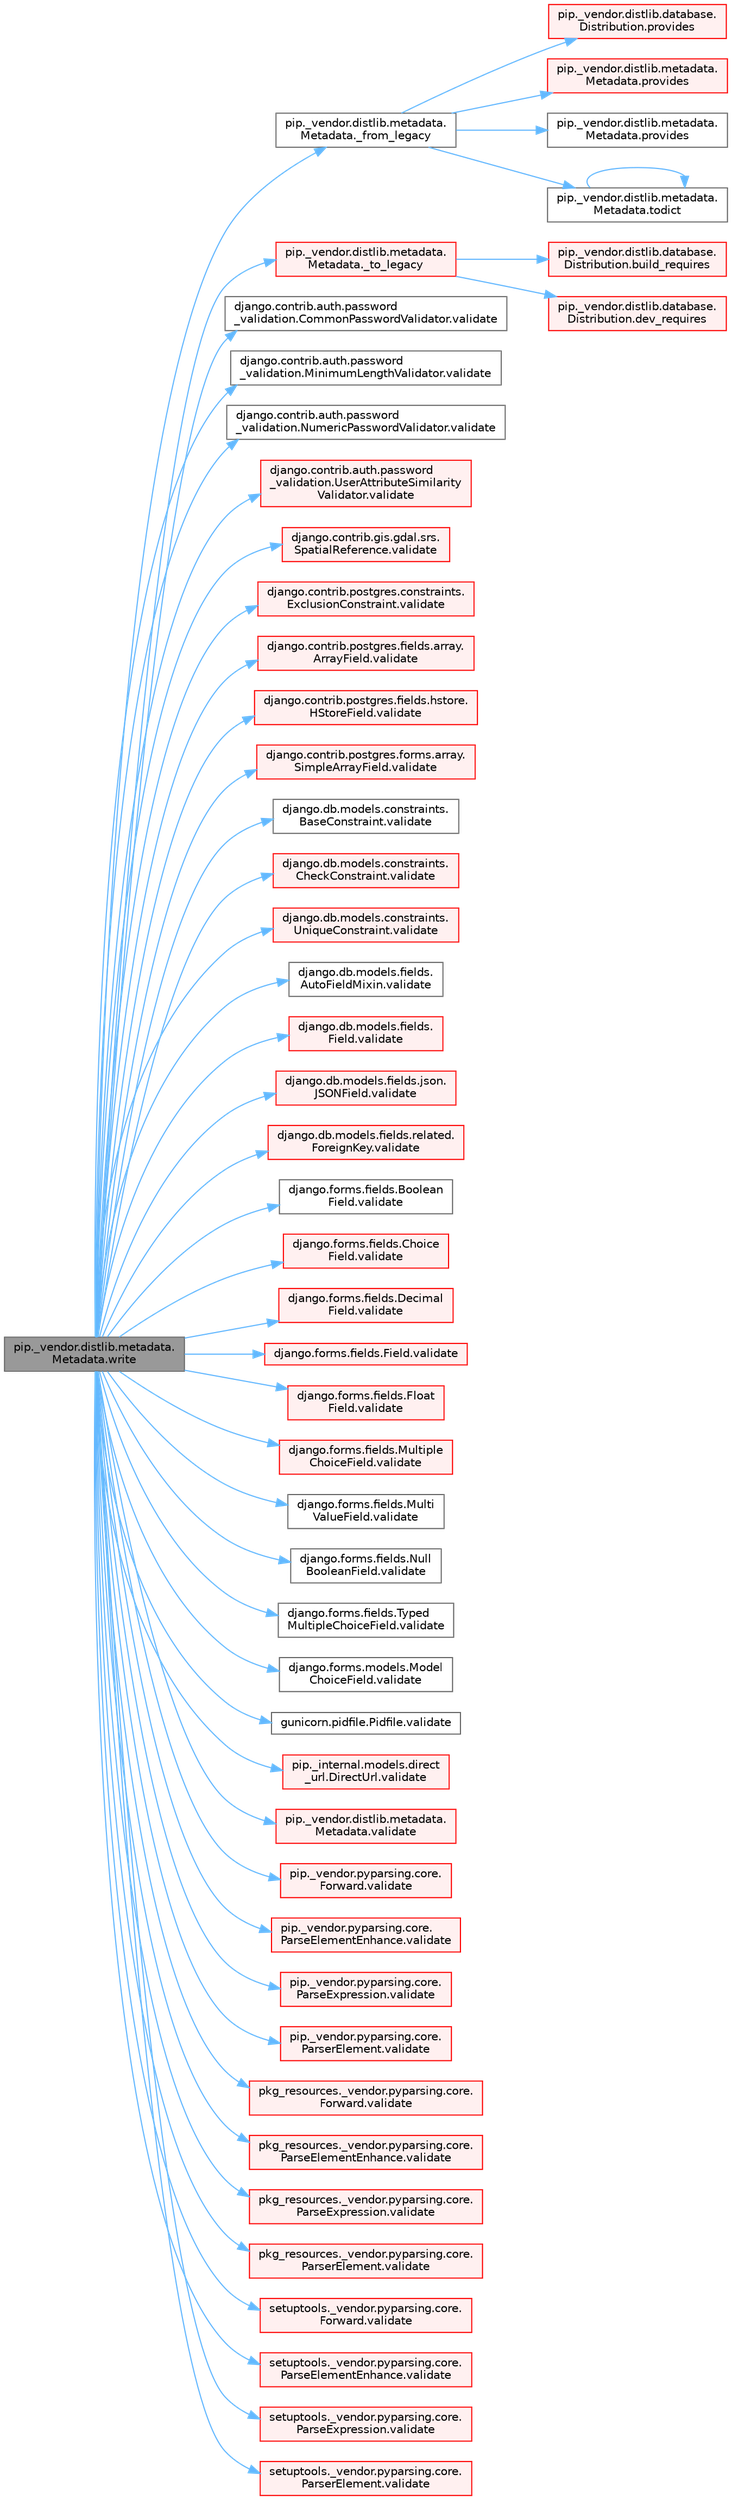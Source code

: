 digraph "pip._vendor.distlib.metadata.Metadata.write"
{
 // LATEX_PDF_SIZE
  bgcolor="transparent";
  edge [fontname=Helvetica,fontsize=10,labelfontname=Helvetica,labelfontsize=10];
  node [fontname=Helvetica,fontsize=10,shape=box,height=0.2,width=0.4];
  rankdir="LR";
  Node1 [id="Node000001",label="pip._vendor.distlib.metadata.\lMetadata.write",height=0.2,width=0.4,color="gray40", fillcolor="grey60", style="filled", fontcolor="black",tooltip=" "];
  Node1 -> Node2 [id="edge1_Node000001_Node000002",color="steelblue1",style="solid",tooltip=" "];
  Node2 [id="Node000002",label="pip._vendor.distlib.metadata.\lMetadata._from_legacy",height=0.2,width=0.4,color="grey40", fillcolor="white", style="filled",URL="$classpip_1_1__vendor_1_1distlib_1_1metadata_1_1_metadata.html#a3b57a91825edd9635364660b49124ebb",tooltip=" "];
  Node2 -> Node3 [id="edge2_Node000002_Node000003",color="steelblue1",style="solid",tooltip=" "];
  Node3 [id="Node000003",label="pip._vendor.distlib.database.\lDistribution.provides",height=0.2,width=0.4,color="red", fillcolor="#FFF0F0", style="filled",URL="$classpip_1_1__vendor_1_1distlib_1_1database_1_1_distribution.html#a4de0a18091046a76d9f6e2c424a50f7a",tooltip=" "];
  Node2 -> Node4516 [id="edge3_Node000002_Node004516",color="steelblue1",style="solid",tooltip=" "];
  Node4516 [id="Node004516",label="pip._vendor.distlib.metadata.\lMetadata.provides",height=0.2,width=0.4,color="red", fillcolor="#FFF0F0", style="filled",URL="$classpip_1_1__vendor_1_1distlib_1_1metadata_1_1_metadata.html#ae53753d7d2db182469e417659e3d3d2f",tooltip=" "];
  Node2 -> Node4517 [id="edge4_Node000002_Node004517",color="steelblue1",style="solid",tooltip=" "];
  Node4517 [id="Node004517",label="pip._vendor.distlib.metadata.\lMetadata.provides",height=0.2,width=0.4,color="grey40", fillcolor="white", style="filled",URL="$classpip_1_1__vendor_1_1distlib_1_1metadata_1_1_metadata.html#ac7faa425d0663b6e592ff83de0be94db",tooltip=" "];
  Node2 -> Node4518 [id="edge5_Node000002_Node004518",color="steelblue1",style="solid",tooltip=" "];
  Node4518 [id="Node004518",label="pip._vendor.distlib.metadata.\lMetadata.todict",height=0.2,width=0.4,color="grey40", fillcolor="white", style="filled",URL="$classpip_1_1__vendor_1_1distlib_1_1metadata_1_1_metadata.html#a45b1bbf2cd17fe42b4a978fd6fd78228",tooltip=" "];
  Node4518 -> Node4518 [id="edge6_Node004518_Node004518",color="steelblue1",style="solid",tooltip=" "];
  Node1 -> Node4519 [id="edge7_Node000001_Node004519",color="steelblue1",style="solid",tooltip=" "];
  Node4519 [id="Node004519",label="pip._vendor.distlib.metadata.\lMetadata._to_legacy",height=0.2,width=0.4,color="red", fillcolor="#FFF0F0", style="filled",URL="$classpip_1_1__vendor_1_1distlib_1_1metadata_1_1_metadata.html#adb237cbf6705fe926b4136a46e7c8723",tooltip=" "];
  Node4519 -> Node4520 [id="edge8_Node004519_Node004520",color="steelblue1",style="solid",tooltip=" "];
  Node4520 [id="Node004520",label="pip._vendor.distlib.database.\lDistribution.build_requires",height=0.2,width=0.4,color="red", fillcolor="#FFF0F0", style="filled",URL="$classpip_1_1__vendor_1_1distlib_1_1database_1_1_distribution.html#a0fa5b454aacdaabee7a3642b14c5db2f",tooltip=" "];
  Node4519 -> Node4522 [id="edge9_Node004519_Node004522",color="steelblue1",style="solid",tooltip=" "];
  Node4522 [id="Node004522",label="pip._vendor.distlib.database.\lDistribution.dev_requires",height=0.2,width=0.4,color="red", fillcolor="#FFF0F0", style="filled",URL="$classpip_1_1__vendor_1_1distlib_1_1database_1_1_distribution.html#a664b1bf3c3e4f7fb27a54ac8edcf7503",tooltip=" "];
  Node1 -> Node1661 [id="edge10_Node000001_Node001661",color="steelblue1",style="solid",tooltip=" "];
  Node1661 [id="Node001661",label="django.contrib.auth.password\l_validation.CommonPasswordValidator.validate",height=0.2,width=0.4,color="grey40", fillcolor="white", style="filled",URL="$classdjango_1_1contrib_1_1auth_1_1password__validation_1_1_common_password_validator.html#afabcbcabc505ea761e5bedfc5b85c28e",tooltip=" "];
  Node1 -> Node1662 [id="edge11_Node000001_Node001662",color="steelblue1",style="solid",tooltip=" "];
  Node1662 [id="Node001662",label="django.contrib.auth.password\l_validation.MinimumLengthValidator.validate",height=0.2,width=0.4,color="grey40", fillcolor="white", style="filled",URL="$classdjango_1_1contrib_1_1auth_1_1password__validation_1_1_minimum_length_validator.html#af7a41ddca555747a5803c1f2e76f2c7f",tooltip=" "];
  Node1 -> Node1663 [id="edge12_Node000001_Node001663",color="steelblue1",style="solid",tooltip=" "];
  Node1663 [id="Node001663",label="django.contrib.auth.password\l_validation.NumericPasswordValidator.validate",height=0.2,width=0.4,color="grey40", fillcolor="white", style="filled",URL="$classdjango_1_1contrib_1_1auth_1_1password__validation_1_1_numeric_password_validator.html#a6906ba8015487b215539677cf81413a0",tooltip=" "];
  Node1 -> Node1664 [id="edge13_Node000001_Node001664",color="steelblue1",style="solid",tooltip=" "];
  Node1664 [id="Node001664",label="django.contrib.auth.password\l_validation.UserAttributeSimilarity\lValidator.validate",height=0.2,width=0.4,color="red", fillcolor="#FFF0F0", style="filled",URL="$classdjango_1_1contrib_1_1auth_1_1password__validation_1_1_user_attribute_similarity_validator.html#ac82658b47910e787b45ce2304665e3e5",tooltip=" "];
  Node1 -> Node1666 [id="edge14_Node000001_Node001666",color="steelblue1",style="solid",tooltip=" "];
  Node1666 [id="Node001666",label="django.contrib.gis.gdal.srs.\lSpatialReference.validate",height=0.2,width=0.4,color="red", fillcolor="#FFF0F0", style="filled",URL="$classdjango_1_1contrib_1_1gis_1_1gdal_1_1srs_1_1_spatial_reference.html#a802f19f6e56152416432624b7032c5fc",tooltip=" "];
  Node1 -> Node1667 [id="edge15_Node000001_Node001667",color="steelblue1",style="solid",tooltip=" "];
  Node1667 [id="Node001667",label="django.contrib.postgres.constraints.\lExclusionConstraint.validate",height=0.2,width=0.4,color="red", fillcolor="#FFF0F0", style="filled",URL="$classdjango_1_1contrib_1_1postgres_1_1constraints_1_1_exclusion_constraint.html#a9cdc95b9adad186c48f18dabd66effca",tooltip=" "];
  Node1 -> Node1669 [id="edge16_Node000001_Node001669",color="steelblue1",style="solid",tooltip=" "];
  Node1669 [id="Node001669",label="django.contrib.postgres.fields.array.\lArrayField.validate",height=0.2,width=0.4,color="red", fillcolor="#FFF0F0", style="filled",URL="$classdjango_1_1contrib_1_1postgres_1_1fields_1_1array_1_1_array_field.html#acfe6915fc238e16bb54b319dae96c43e",tooltip=" "];
  Node1 -> Node1670 [id="edge17_Node000001_Node001670",color="steelblue1",style="solid",tooltip=" "];
  Node1670 [id="Node001670",label="django.contrib.postgres.fields.hstore.\lHStoreField.validate",height=0.2,width=0.4,color="red", fillcolor="#FFF0F0", style="filled",URL="$classdjango_1_1contrib_1_1postgres_1_1fields_1_1hstore_1_1_h_store_field.html#a8bd8d41f9a02dcdf4173084415f2f977",tooltip=" "];
  Node1 -> Node1671 [id="edge18_Node000001_Node001671",color="steelblue1",style="solid",tooltip=" "];
  Node1671 [id="Node001671",label="django.contrib.postgres.forms.array.\lSimpleArrayField.validate",height=0.2,width=0.4,color="red", fillcolor="#FFF0F0", style="filled",URL="$classdjango_1_1contrib_1_1postgres_1_1forms_1_1array_1_1_simple_array_field.html#a78c88d5cdcabb2671f6a287663b83b0b",tooltip=" "];
  Node1 -> Node1672 [id="edge19_Node000001_Node001672",color="steelblue1",style="solid",tooltip=" "];
  Node1672 [id="Node001672",label="django.db.models.constraints.\lBaseConstraint.validate",height=0.2,width=0.4,color="grey40", fillcolor="white", style="filled",URL="$classdjango_1_1db_1_1models_1_1constraints_1_1_base_constraint.html#a49c8ebf08694f5e48b47f9bad31fe9d5",tooltip=" "];
  Node1 -> Node1673 [id="edge20_Node000001_Node001673",color="steelblue1",style="solid",tooltip=" "];
  Node1673 [id="Node001673",label="django.db.models.constraints.\lCheckConstraint.validate",height=0.2,width=0.4,color="red", fillcolor="#FFF0F0", style="filled",URL="$classdjango_1_1db_1_1models_1_1constraints_1_1_check_constraint.html#a0c49f2501ccbac5b7ff5d6bd42ee916a",tooltip=" "];
  Node1 -> Node3103 [id="edge21_Node000001_Node003103",color="steelblue1",style="solid",tooltip=" "];
  Node3103 [id="Node003103",label="django.db.models.constraints.\lUniqueConstraint.validate",height=0.2,width=0.4,color="red", fillcolor="#FFF0F0", style="filled",URL="$classdjango_1_1db_1_1models_1_1constraints_1_1_unique_constraint.html#a7a56603716be4edc47968b95e544f6ce",tooltip=" "];
  Node1 -> Node3104 [id="edge22_Node000001_Node003104",color="steelblue1",style="solid",tooltip=" "];
  Node3104 [id="Node003104",label="django.db.models.fields.\lAutoFieldMixin.validate",height=0.2,width=0.4,color="grey40", fillcolor="white", style="filled",URL="$classdjango_1_1db_1_1models_1_1fields_1_1_auto_field_mixin.html#aef864ba6c71901577e56208373828920",tooltip=" "];
  Node1 -> Node3105 [id="edge23_Node000001_Node003105",color="steelblue1",style="solid",tooltip=" "];
  Node3105 [id="Node003105",label="django.db.models.fields.\lField.validate",height=0.2,width=0.4,color="red", fillcolor="#FFF0F0", style="filled",URL="$classdjango_1_1db_1_1models_1_1fields_1_1_field.html#ab7b116924eaa32831ac2bb565b7a4566",tooltip=" "];
  Node1 -> Node3107 [id="edge24_Node000001_Node003107",color="steelblue1",style="solid",tooltip=" "];
  Node3107 [id="Node003107",label="django.db.models.fields.json.\lJSONField.validate",height=0.2,width=0.4,color="red", fillcolor="#FFF0F0", style="filled",URL="$classdjango_1_1db_1_1models_1_1fields_1_1json_1_1_j_s_o_n_field.html#a2fbc6d296620c02993eefed782cfacdc",tooltip=" "];
  Node1 -> Node3108 [id="edge25_Node000001_Node003108",color="steelblue1",style="solid",tooltip=" "];
  Node3108 [id="Node003108",label="django.db.models.fields.related.\lForeignKey.validate",height=0.2,width=0.4,color="red", fillcolor="#FFF0F0", style="filled",URL="$classdjango_1_1db_1_1models_1_1fields_1_1related_1_1_foreign_key.html#a049bab1ab3913e45a2117801bc4ea886",tooltip=" "];
  Node1 -> Node3111 [id="edge26_Node000001_Node003111",color="steelblue1",style="solid",tooltip=" "];
  Node3111 [id="Node003111",label="django.forms.fields.Boolean\lField.validate",height=0.2,width=0.4,color="grey40", fillcolor="white", style="filled",URL="$classdjango_1_1forms_1_1fields_1_1_boolean_field.html#a877e958f71d463fcccfd996353478efa",tooltip=" "];
  Node1 -> Node3112 [id="edge27_Node000001_Node003112",color="steelblue1",style="solid",tooltip=" "];
  Node3112 [id="Node003112",label="django.forms.fields.Choice\lField.validate",height=0.2,width=0.4,color="red", fillcolor="#FFF0F0", style="filled",URL="$classdjango_1_1forms_1_1fields_1_1_choice_field.html#ae386cdf0dfd6be4d5e2782d82979d8ec",tooltip=" "];
  Node1 -> Node3114 [id="edge28_Node000001_Node003114",color="steelblue1",style="solid",tooltip=" "];
  Node3114 [id="Node003114",label="django.forms.fields.Decimal\lField.validate",height=0.2,width=0.4,color="red", fillcolor="#FFF0F0", style="filled",URL="$classdjango_1_1forms_1_1fields_1_1_decimal_field.html#abd85d26b3a6c040aa512c19a7747f13e",tooltip=" "];
  Node1 -> Node3115 [id="edge29_Node000001_Node003115",color="steelblue1",style="solid",tooltip=" "];
  Node3115 [id="Node003115",label="django.forms.fields.Field.validate",height=0.2,width=0.4,color="red", fillcolor="#FFF0F0", style="filled",URL="$classdjango_1_1forms_1_1fields_1_1_field.html#ac90b34ce03cad26c45f156bef750ff99",tooltip=" "];
  Node1 -> Node3116 [id="edge30_Node000001_Node003116",color="steelblue1",style="solid",tooltip=" "];
  Node3116 [id="Node003116",label="django.forms.fields.Float\lField.validate",height=0.2,width=0.4,color="red", fillcolor="#FFF0F0", style="filled",URL="$classdjango_1_1forms_1_1fields_1_1_float_field.html#aba61e572cd50003fce2220a7c610e5f2",tooltip=" "];
  Node1 -> Node3117 [id="edge31_Node000001_Node003117",color="steelblue1",style="solid",tooltip=" "];
  Node3117 [id="Node003117",label="django.forms.fields.Multiple\lChoiceField.validate",height=0.2,width=0.4,color="red", fillcolor="#FFF0F0", style="filled",URL="$classdjango_1_1forms_1_1fields_1_1_multiple_choice_field.html#ae7fffc269f7747b6263f43b18462a97c",tooltip=" "];
  Node1 -> Node3118 [id="edge32_Node000001_Node003118",color="steelblue1",style="solid",tooltip=" "];
  Node3118 [id="Node003118",label="django.forms.fields.Multi\lValueField.validate",height=0.2,width=0.4,color="grey40", fillcolor="white", style="filled",URL="$classdjango_1_1forms_1_1fields_1_1_multi_value_field.html#a962afe893f6f74b16a95e909016bb8b9",tooltip=" "];
  Node1 -> Node3119 [id="edge33_Node000001_Node003119",color="steelblue1",style="solid",tooltip=" "];
  Node3119 [id="Node003119",label="django.forms.fields.Null\lBooleanField.validate",height=0.2,width=0.4,color="grey40", fillcolor="white", style="filled",URL="$classdjango_1_1forms_1_1fields_1_1_null_boolean_field.html#a70b34f63eb8fc1b897427a5d190c38e1",tooltip=" "];
  Node1 -> Node3120 [id="edge34_Node000001_Node003120",color="steelblue1",style="solid",tooltip=" "];
  Node3120 [id="Node003120",label="django.forms.fields.Typed\lMultipleChoiceField.validate",height=0.2,width=0.4,color="grey40", fillcolor="white", style="filled",URL="$classdjango_1_1forms_1_1fields_1_1_typed_multiple_choice_field.html#a6a540a06327dea0488c78414583b6ca9",tooltip=" "];
  Node1 -> Node3121 [id="edge35_Node000001_Node003121",color="steelblue1",style="solid",tooltip=" "];
  Node3121 [id="Node003121",label="django.forms.models.Model\lChoiceField.validate",height=0.2,width=0.4,color="grey40", fillcolor="white", style="filled",URL="$classdjango_1_1forms_1_1models_1_1_model_choice_field.html#aa4e6f487ea83af325b0790a1944c096e",tooltip=" "];
  Node1 -> Node3122 [id="edge36_Node000001_Node003122",color="steelblue1",style="solid",tooltip=" "];
  Node3122 [id="Node003122",label="gunicorn.pidfile.Pidfile.validate",height=0.2,width=0.4,color="grey40", fillcolor="white", style="filled",URL="$classgunicorn_1_1pidfile_1_1_pidfile.html#aa1ba45bd17453c9102983faec2a4953f",tooltip=" "];
  Node1 -> Node3123 [id="edge37_Node000001_Node003123",color="steelblue1",style="solid",tooltip=" "];
  Node3123 [id="Node003123",label="pip._internal.models.direct\l_url.DirectUrl.validate",height=0.2,width=0.4,color="red", fillcolor="#FFF0F0", style="filled",URL="$classpip_1_1__internal_1_1models_1_1direct__url_1_1_direct_url.html#a2d3956ee708fd1d544dc581257f0a7b4",tooltip=" "];
  Node1 -> Node3157 [id="edge38_Node000001_Node003157",color="steelblue1",style="solid",tooltip=" "];
  Node3157 [id="Node003157",label="pip._vendor.distlib.metadata.\lMetadata.validate",height=0.2,width=0.4,color="red", fillcolor="#FFF0F0", style="filled",URL="$classpip_1_1__vendor_1_1distlib_1_1metadata_1_1_metadata.html#a3f2e0ed13ab9032dc1edf405e0d3775f",tooltip=" "];
  Node1 -> Node3160 [id="edge39_Node000001_Node003160",color="steelblue1",style="solid",tooltip=" "];
  Node3160 [id="Node003160",label="pip._vendor.pyparsing.core.\lForward.validate",height=0.2,width=0.4,color="red", fillcolor="#FFF0F0", style="filled",URL="$classpip_1_1__vendor_1_1pyparsing_1_1core_1_1_forward.html#a0f28b1d87a4cdc161454f9d3a7d19dea",tooltip=" "];
  Node1 -> Node3179 [id="edge40_Node000001_Node003179",color="steelblue1",style="solid",tooltip=" "];
  Node3179 [id="Node003179",label="pip._vendor.pyparsing.core.\lParseElementEnhance.validate",height=0.2,width=0.4,color="red", fillcolor="#FFF0F0", style="filled",URL="$classpip_1_1__vendor_1_1pyparsing_1_1core_1_1_parse_element_enhance.html#ab5be36cf308ea69e5fee2c71090a0096",tooltip=" "];
  Node1 -> Node3180 [id="edge41_Node000001_Node003180",color="steelblue1",style="solid",tooltip=" "];
  Node3180 [id="Node003180",label="pip._vendor.pyparsing.core.\lParseExpression.validate",height=0.2,width=0.4,color="red", fillcolor="#FFF0F0", style="filled",URL="$classpip_1_1__vendor_1_1pyparsing_1_1core_1_1_parse_expression.html#a8be401f012c711d650f863e016b97c4a",tooltip=" "];
  Node1 -> Node3181 [id="edge42_Node000001_Node003181",color="steelblue1",style="solid",tooltip=" "];
  Node3181 [id="Node003181",label="pip._vendor.pyparsing.core.\lParserElement.validate",height=0.2,width=0.4,color="red", fillcolor="#FFF0F0", style="filled",URL="$classpip_1_1__vendor_1_1pyparsing_1_1core_1_1_parser_element.html#afc266ca344dfebdf3a4e745d49d485e3",tooltip=" "];
  Node1 -> Node3182 [id="edge43_Node000001_Node003182",color="steelblue1",style="solid",tooltip=" "];
  Node3182 [id="Node003182",label="pkg_resources._vendor.pyparsing.core.\lForward.validate",height=0.2,width=0.4,color="red", fillcolor="#FFF0F0", style="filled",URL="$classpkg__resources_1_1__vendor_1_1pyparsing_1_1core_1_1_forward.html#a41d4ed286f4253d8f35474781859dd0a",tooltip=" "];
  Node1 -> Node3183 [id="edge44_Node000001_Node003183",color="steelblue1",style="solid",tooltip=" "];
  Node3183 [id="Node003183",label="pkg_resources._vendor.pyparsing.core.\lParseElementEnhance.validate",height=0.2,width=0.4,color="red", fillcolor="#FFF0F0", style="filled",URL="$classpkg__resources_1_1__vendor_1_1pyparsing_1_1core_1_1_parse_element_enhance.html#a3dbe6297c10f82fc0b3f31644e9f9fcf",tooltip=" "];
  Node1 -> Node3184 [id="edge45_Node000001_Node003184",color="steelblue1",style="solid",tooltip=" "];
  Node3184 [id="Node003184",label="pkg_resources._vendor.pyparsing.core.\lParseExpression.validate",height=0.2,width=0.4,color="red", fillcolor="#FFF0F0", style="filled",URL="$classpkg__resources_1_1__vendor_1_1pyparsing_1_1core_1_1_parse_expression.html#adf93e55790582847b0ffb11c9872eabe",tooltip=" "];
  Node1 -> Node3185 [id="edge46_Node000001_Node003185",color="steelblue1",style="solid",tooltip=" "];
  Node3185 [id="Node003185",label="pkg_resources._vendor.pyparsing.core.\lParserElement.validate",height=0.2,width=0.4,color="red", fillcolor="#FFF0F0", style="filled",URL="$classpkg__resources_1_1__vendor_1_1pyparsing_1_1core_1_1_parser_element.html#ab4412d963b7f5ead3afc8b8c5a4c997e",tooltip=" "];
  Node1 -> Node3186 [id="edge47_Node000001_Node003186",color="steelblue1",style="solid",tooltip=" "];
  Node3186 [id="Node003186",label="setuptools._vendor.pyparsing.core.\lForward.validate",height=0.2,width=0.4,color="red", fillcolor="#FFF0F0", style="filled",URL="$classsetuptools_1_1__vendor_1_1pyparsing_1_1core_1_1_forward.html#afc6ce5ddaa0089775b7299cc54bef25c",tooltip=" "];
  Node1 -> Node3187 [id="edge48_Node000001_Node003187",color="steelblue1",style="solid",tooltip=" "];
  Node3187 [id="Node003187",label="setuptools._vendor.pyparsing.core.\lParseElementEnhance.validate",height=0.2,width=0.4,color="red", fillcolor="#FFF0F0", style="filled",URL="$classsetuptools_1_1__vendor_1_1pyparsing_1_1core_1_1_parse_element_enhance.html#ae97ec4db3be4e32d13c654fff641fe8a",tooltip=" "];
  Node1 -> Node3188 [id="edge49_Node000001_Node003188",color="steelblue1",style="solid",tooltip=" "];
  Node3188 [id="Node003188",label="setuptools._vendor.pyparsing.core.\lParseExpression.validate",height=0.2,width=0.4,color="red", fillcolor="#FFF0F0", style="filled",URL="$classsetuptools_1_1__vendor_1_1pyparsing_1_1core_1_1_parse_expression.html#a91a8e0f09cdd55fae0e1c284df915fc3",tooltip=" "];
  Node1 -> Node3189 [id="edge50_Node000001_Node003189",color="steelblue1",style="solid",tooltip=" "];
  Node3189 [id="Node003189",label="setuptools._vendor.pyparsing.core.\lParserElement.validate",height=0.2,width=0.4,color="red", fillcolor="#FFF0F0", style="filled",URL="$classsetuptools_1_1__vendor_1_1pyparsing_1_1core_1_1_parser_element.html#a9408e9b904e9cb0e2ac0bf81fcd23356",tooltip=" "];
}
